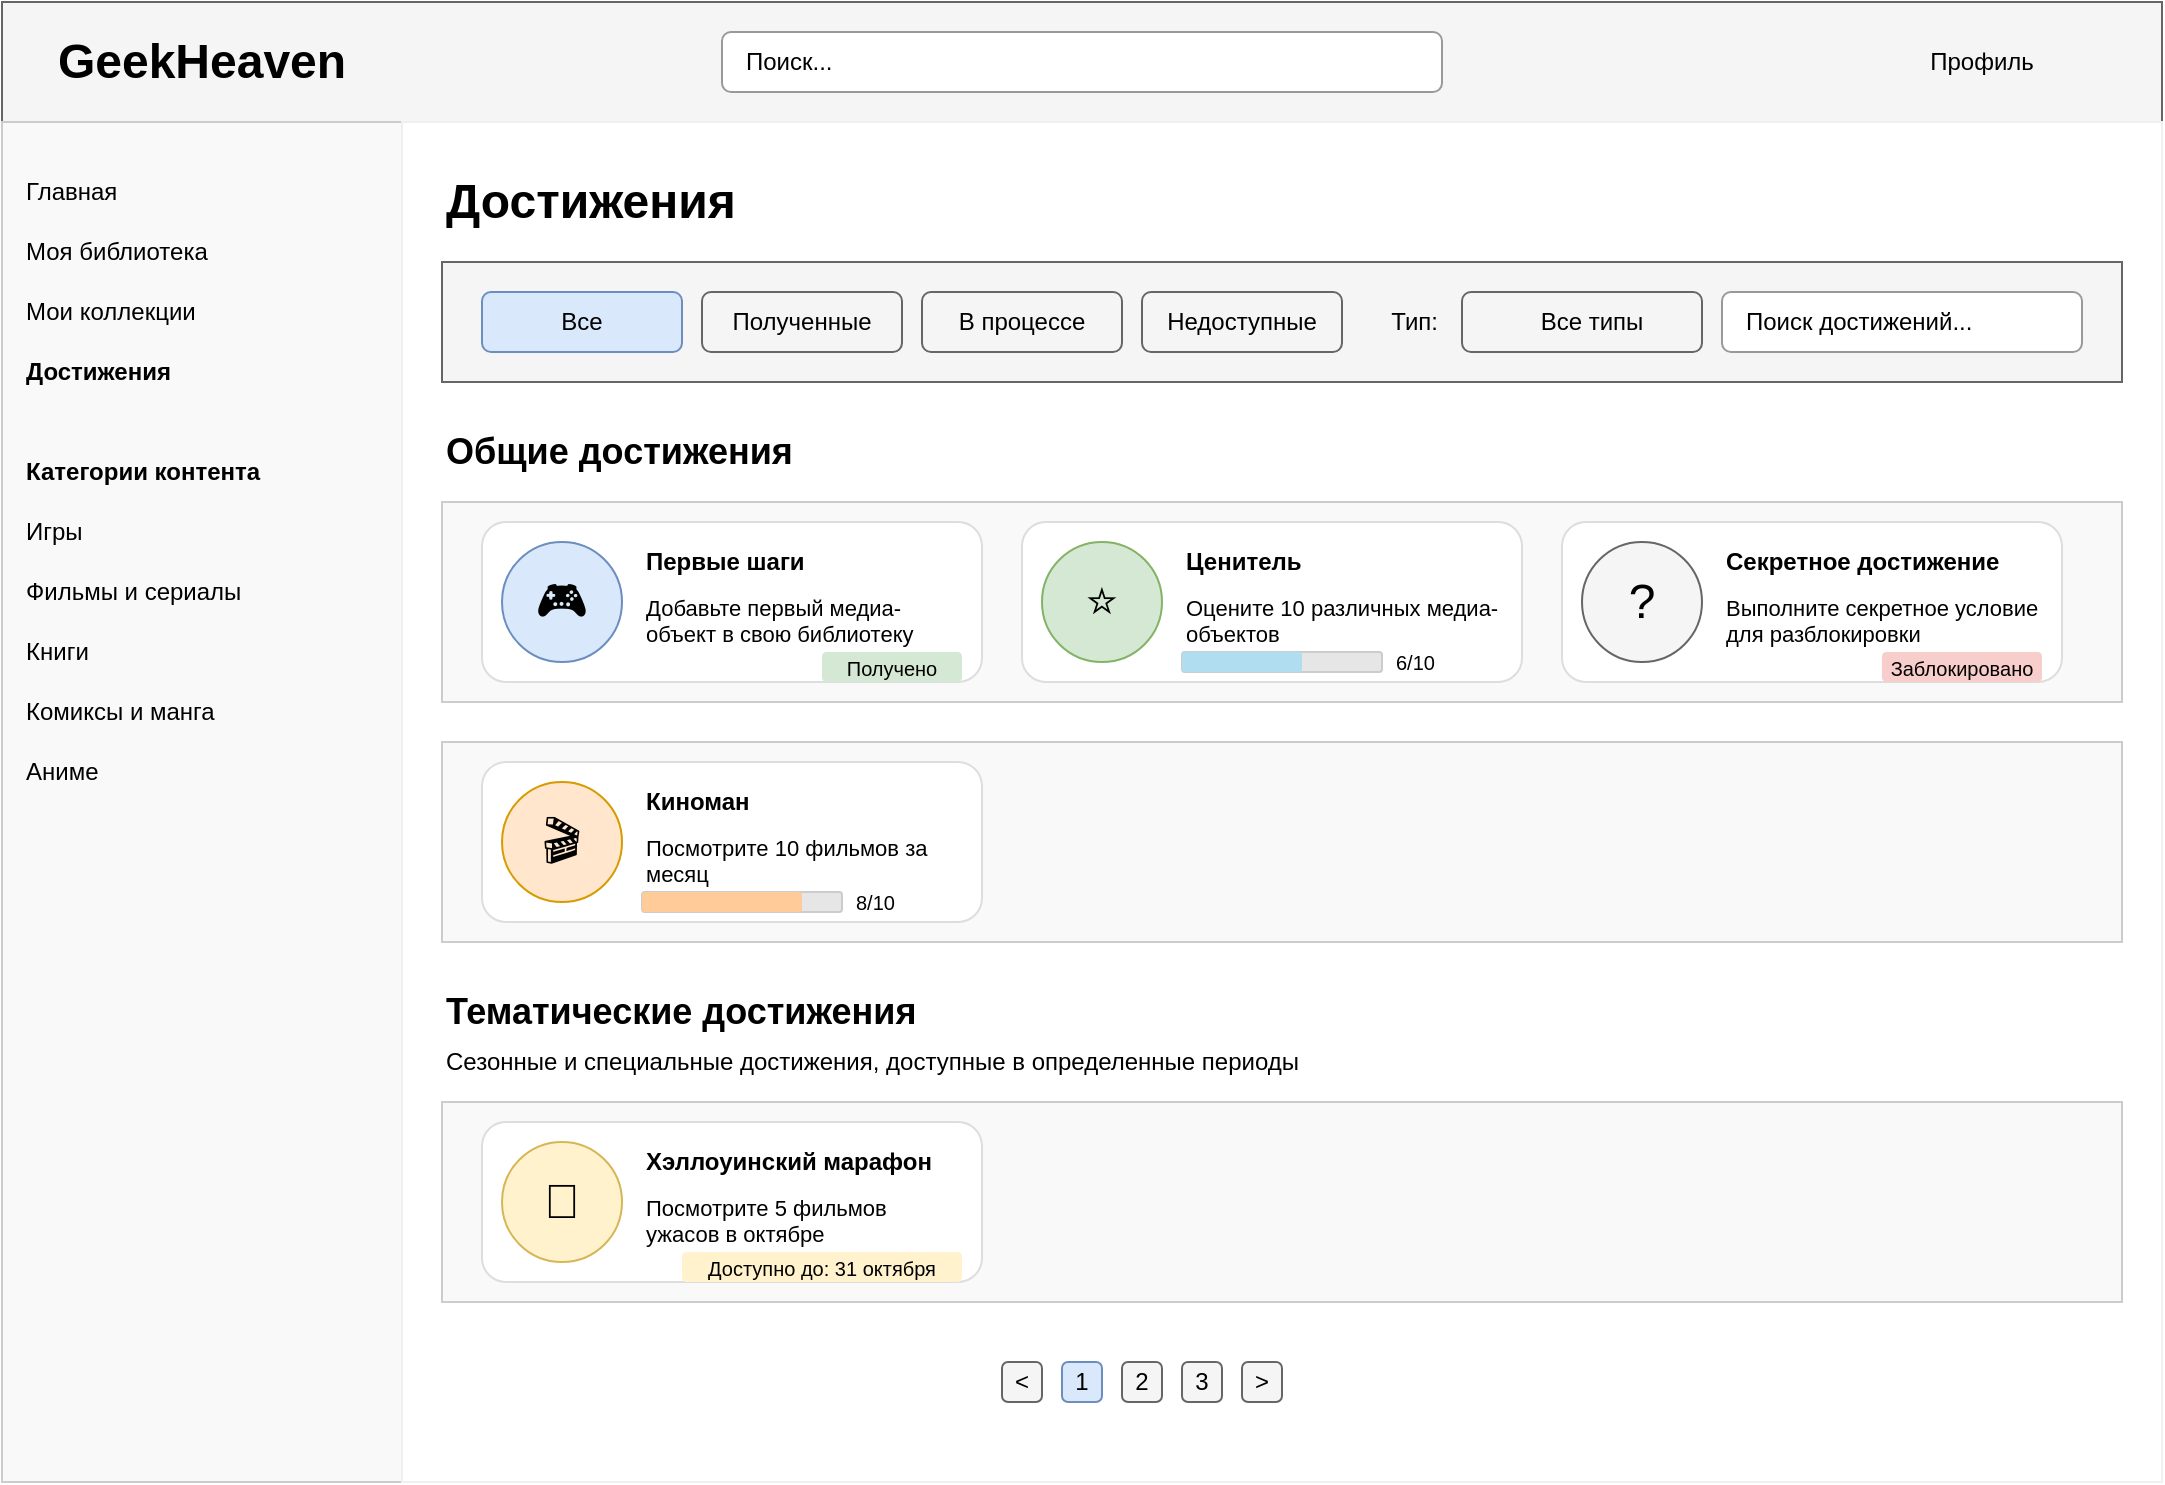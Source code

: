 <mxfile version="21.6.6">
  <diagram name="Страница достижений" id="achievements-page">
    <mxGraphModel dx="1422" dy="798" grid="1" gridSize="10" guides="1" tooltips="1" connect="1" arrows="1" fold="1" page="1" pageScale="1" pageWidth="1169" pageHeight="827" math="0" shadow="0">
      <root>
        <mxCell id="0" />
        <mxCell id="1" parent="0" />
        <mxCell id="header" value="" style="rounded=0;whiteSpace=wrap;html=1;fillColor=#f5f5f5;strokeColor=#666666;fontColor=#333333;" vertex="1" parent="1">
          <mxGeometry x="40" y="40" width="1080" height="60" as="geometry" />
        </mxCell>
        <mxCell id="logo" value="GeekHeaven" style="text;html=1;strokeColor=none;fillColor=none;align=center;verticalAlign=middle;whiteSpace=wrap;rounded=0;fontStyle=1;fontSize=24;" vertex="1" parent="1">
          <mxGeometry x="60" y="55" width="160" height="30" as="geometry" />
        </mxCell>
        <mxCell id="search" value="Поиск..." style="rounded=1;whiteSpace=wrap;html=1;align=left;spacingLeft=10;fillColor=#ffffff;strokeColor=#999999;" vertex="1" parent="1">
          <mxGeometry x="400" y="55" width="360" height="30" as="geometry" />
        </mxCell>
        <mxCell id="profile" value="Профиль" style="text;html=1;strokeColor=none;fillColor=none;align=center;verticalAlign=middle;whiteSpace=wrap;rounded=0;" vertex="1" parent="1">
          <mxGeometry x="1000" y="55" width="60" height="30" as="geometry" />
        </mxCell>
        <mxCell id="nav" value="" style="rounded=0;whiteSpace=wrap;html=1;fillColor=#f9f9f9;strokeColor=#cccccc;" vertex="1" parent="1">
          <mxGeometry x="40" y="100" width="200" height="680" as="geometry" />
        </mxCell>
        <mxCell id="nav_dashboard" value="Главная" style="text;html=1;strokeColor=none;fillColor=none;align=left;verticalAlign=middle;whiteSpace=wrap;rounded=0;spacingLeft=10;" vertex="1" parent="1">
          <mxGeometry x="40" y="120" width="200" height="30" as="geometry" />
        </mxCell>
        <mxCell id="nav_library" value="Моя библиотека" style="text;html=1;strokeColor=none;fillColor=none;align=left;verticalAlign=middle;whiteSpace=wrap;rounded=0;spacingLeft=10;" vertex="1" parent="1">
          <mxGeometry x="40" y="150" width="200" height="30" as="geometry" />
        </mxCell>
        <mxCell id="nav_collections" value="Мои коллекции" style="text;html=1;strokeColor=none;fillColor=none;align=left;verticalAlign=middle;whiteSpace=wrap;rounded=0;spacingLeft=10;" vertex="1" parent="1">
          <mxGeometry x="40" y="180" width="200" height="30" as="geometry" />
        </mxCell>
        <mxCell id="nav_achievements" value="Достижения" style="text;html=1;strokeColor=none;fillColor=none;align=left;verticalAlign=middle;whiteSpace=wrap;rounded=0;fontStyle=1;spacingLeft=10;" vertex="1" parent="1">
          <mxGeometry x="40" y="210" width="200" height="30" as="geometry" />
        </mxCell>
        <mxCell id="nav_categories" value="Категории контента" style="text;html=1;strokeColor=none;fillColor=none;align=left;verticalAlign=middle;whiteSpace=wrap;rounded=0;fontStyle=1;spacingLeft=10;" vertex="1" parent="1">
          <mxGeometry x="40" y="260" width="200" height="30" as="geometry" />
        </mxCell>
        <mxCell id="nav_games" value="Игры" style="text;html=1;strokeColor=none;fillColor=none;align=left;verticalAlign=middle;whiteSpace=wrap;rounded=0;spacingLeft=10;" vertex="1" parent="1">
          <mxGeometry x="40" y="290" width="200" height="30" as="geometry" />
        </mxCell>
        <mxCell id="nav_movies" value="Фильмы и сериалы" style="text;html=1;strokeColor=none;fillColor=none;align=left;verticalAlign=middle;whiteSpace=wrap;rounded=0;spacingLeft=10;" vertex="1" parent="1">
          <mxGeometry x="40" y="320" width="200" height="30" as="geometry" />
        </mxCell>
        <mxCell id="nav_books" value="Книги" style="text;html=1;strokeColor=none;fillColor=none;align=left;verticalAlign=middle;whiteSpace=wrap;rounded=0;spacingLeft=10;" vertex="1" parent="1">
          <mxGeometry x="40" y="350" width="200" height="30" as="geometry" />
        </mxCell>
        <mxCell id="nav_comics" value="Комиксы и манга" style="text;html=1;strokeColor=none;fillColor=none;align=left;verticalAlign=middle;whiteSpace=wrap;rounded=0;spacingLeft=10;" vertex="1" parent="1">
          <mxGeometry x="40" y="380" width="200" height="30" as="geometry" />
        </mxCell>
        <mxCell id="nav_anime" value="Аниме" style="text;html=1;strokeColor=none;fillColor=none;align=left;verticalAlign=middle;whiteSpace=wrap;rounded=0;spacingLeft=10;" vertex="1" parent="1">
          <mxGeometry x="40" y="410" width="200" height="30" as="geometry" />
        </mxCell>
        
        <mxCell id="content" value="" style="rounded=0;whiteSpace=wrap;html=1;fillColor=#ffffff;strokeColor=#f0f0f0;" vertex="1" parent="1">
          <mxGeometry x="240" y="100" width="880" height="680" as="geometry" />
        </mxCell>
        
        <mxCell id="achievement_page_title" value="Достижения" style="text;html=1;strokeColor=none;fillColor=none;align=left;verticalAlign=middle;whiteSpace=wrap;rounded=0;fontSize=24;fontStyle=1" vertex="1" parent="1">
          <mxGeometry x="260" y="120" width="300" height="40" as="geometry" />
        </mxCell>
        
        <mxCell id="achievement_filters" value="" style="rounded=0;whiteSpace=wrap;html=1;fillColor=#f5f5f5;strokeColor=#666666;" vertex="1" parent="1">
          <mxGeometry x="260" y="170" width="840" height="60" as="geometry" />
        </mxCell>
        
        <mxCell id="filter_all" value="Все" style="rounded=1;whiteSpace=wrap;html=1;fillColor=#dae8fc;strokeColor=#6c8ebf;" vertex="1" parent="1">
          <mxGeometry x="280" y="185" width="100" height="30" as="geometry" />
        </mxCell>
        
        <mxCell id="filter_obtained" value="Полученные" style="rounded=1;whiteSpace=wrap;html=1;fillColor=#f5f5f5;strokeColor=#666666;" vertex="1" parent="1">
          <mxGeometry x="390" y="185" width="100" height="30" as="geometry" />
        </mxCell>
        
        <mxCell id="filter_in_progress" value="В процессе" style="rounded=1;whiteSpace=wrap;html=1;fillColor=#f5f5f5;strokeColor=#666666;" vertex="1" parent="1">
          <mxGeometry x="500" y="185" width="100" height="30" as="geometry" />
        </mxCell>
        
        <mxCell id="filter_locked" value="Недоступные" style="rounded=1;whiteSpace=wrap;html=1;fillColor=#f5f5f5;strokeColor=#666666;" vertex="1" parent="1">
          <mxGeometry x="610" y="185" width="100" height="30" as="geometry" />
        </mxCell>
        
        <mxCell id="filter_type" value="Тип:" style="text;html=1;strokeColor=none;fillColor=none;align=right;verticalAlign=middle;whiteSpace=wrap;rounded=0;" vertex="1" parent="1">
          <mxGeometry x="720" y="185" width="40" height="30" as="geometry" />
        </mxCell>
        
        <mxCell id="filter_type_dropdown" value="Все типы" style="rounded=1;whiteSpace=wrap;html=1;align=center;spacingLeft=10;fillColor=#f5f5f5;strokeColor=#666666;" vertex="1" parent="1">
          <mxGeometry x="770" y="185" width="120" height="30" as="geometry" />
        </mxCell>
        
        <mxCell id="search_achievements" value="Поиск достижений..." style="rounded=1;whiteSpace=wrap;html=1;align=left;spacingLeft=10;fillColor=#ffffff;strokeColor=#999999;" vertex="1" parent="1">
          <mxGeometry x="900" y="185" width="180" height="30" as="geometry" />
        </mxCell>
        
        <!-- Секция общих достижений -->
        <mxCell id="common_achievements_title" value="Общие достижения" style="text;html=1;strokeColor=none;fillColor=none;align=left;verticalAlign=middle;whiteSpace=wrap;rounded=0;fontSize=18;fontStyle=1" vertex="1" parent="1">
          <mxGeometry x="260" y="250" width="300" height="30" as="geometry" />
        </mxCell>
        
        <!-- Ряд достижений 1 -->
        <mxCell id="achievement_row_1" value="" style="rounded=0;whiteSpace=wrap;html=1;fillColor=#f9f9f9;strokeColor=#cccccc;" vertex="1" parent="1">
          <mxGeometry x="260" y="290" width="840" height="100" as="geometry" />
        </mxCell>
        
        <!-- Достижение 1 -->
        <mxCell id="achievement_1" value="" style="rounded=1;whiteSpace=wrap;html=1;fillColor=#ffffff;strokeColor=#dddddd;" vertex="1" parent="1">
          <mxGeometry x="280" y="300" width="250" height="80" as="geometry" />
        </mxCell>
        
        <mxCell id="achievement_1_icon" value="" style="ellipse;whiteSpace=wrap;html=1;aspect=fixed;fillColor=#dae8fc;strokeColor=#6c8ebf;" vertex="1" parent="1">
          <mxGeometry x="290" y="310" width="60" height="60" as="geometry" />
        </mxCell>
        
        <mxCell id="achievement_1_emoji" value="🎮" style="text;html=1;strokeColor=none;fillColor=none;align=center;verticalAlign=middle;whiteSpace=wrap;rounded=0;fontSize=24;" vertex="1" parent="1">
          <mxGeometry x="290" y="325" width="60" height="30" as="geometry" />
        </mxCell>
        
        <mxCell id="achievement_1_name" value="Первые шаги" style="text;html=1;strokeColor=none;fillColor=none;align=left;verticalAlign=middle;whiteSpace=wrap;rounded=0;fontStyle=1" vertex="1" parent="1">
          <mxGeometry x="360" y="310" width="160" height="20" as="geometry" />
        </mxCell>
        
        <mxCell id="achievement_1_desc" value="Добавьте первый медиа-объект в свою библиотеку" style="text;html=1;strokeColor=none;fillColor=none;align=left;verticalAlign=top;whiteSpace=wrap;rounded=0;fontSize=11;" vertex="1" parent="1">
          <mxGeometry x="360" y="330" width="160" height="40" as="geometry" />
        </mxCell>
        
        <mxCell id="achievement_1_status" value="Получено" style="text;html=1;strokeColor=none;fillColor=#d5e8d4;align=center;verticalAlign=middle;whiteSpace=wrap;rounded=1;fontSize=10;" vertex="1" parent="1">
          <mxGeometry x="450" y="365" width="70" height="15" as="geometry" />
        </mxCell>
        
        <!-- Достижение 2 -->
        <mxCell id="achievement_2" value="" style="rounded=1;whiteSpace=wrap;html=1;fillColor=#ffffff;strokeColor=#dddddd;" vertex="1" parent="1">
          <mxGeometry x="550" y="300" width="250" height="80" as="geometry" />
        </mxCell>
        
        <mxCell id="achievement_2_icon" value="" style="ellipse;whiteSpace=wrap;html=1;aspect=fixed;fillColor=#d5e8d4;strokeColor=#82b366;" vertex="1" parent="1">
          <mxGeometry x="560" y="310" width="60" height="60" as="geometry" />
        </mxCell>
        
        <mxCell id="achievement_2_emoji" value="⭐" style="text;html=1;strokeColor=none;fillColor=none;align=center;verticalAlign=middle;whiteSpace=wrap;rounded=0;fontSize=24;" vertex="1" parent="1">
          <mxGeometry x="560" y="325" width="60" height="30" as="geometry" />
        </mxCell>
        
        <mxCell id="achievement_2_name" value="Ценитель" style="text;html=1;strokeColor=none;fillColor=none;align=left;verticalAlign=middle;whiteSpace=wrap;rounded=0;fontStyle=1" vertex="1" parent="1">
          <mxGeometry x="630" y="310" width="160" height="20" as="geometry" />
        </mxCell>
        
        <mxCell id="achievement_2_desc" value="Оцените 10 различных медиа-объектов" style="text;html=1;strokeColor=none;fillColor=none;align=left;verticalAlign=top;whiteSpace=wrap;rounded=0;fontSize=11;" vertex="1" parent="1">
          <mxGeometry x="630" y="330" width="160" height="40" as="geometry" />
        </mxCell>
        
        <mxCell id="achievement_2_progress" value="" style="rounded=1;whiteSpace=wrap;html=1;fillColor=#E6E6E6;strokeColor=#CCCCCC;" vertex="1" parent="1">
          <mxGeometry x="630" y="365" width="100" height="10" as="geometry" />
        </mxCell>
        
        <mxCell id="achievement_2_progress_fill" value="" style="rounded=1;whiteSpace=wrap;html=1;fillColor=#b1ddf0;strokeColor=none;" vertex="1" parent="1">
          <mxGeometry x="630" y="365" width="60" height="10" as="geometry" />
        </mxCell>
        
        <mxCell id="achievement_2_status" value="6/10" style="text;html=1;strokeColor=none;fillColor=none;align=left;verticalAlign=middle;whiteSpace=wrap;rounded=0;fontSize=10;" vertex="1" parent="1">
          <mxGeometry x="735" y="362" width="40" height="15" as="geometry" />
        </mxCell>
        
        <!-- Достижение 3 -->
        <mxCell id="achievement_3" value="" style="rounded=1;whiteSpace=wrap;html=1;fillColor=#ffffff;strokeColor=#dddddd;" vertex="1" parent="1">
          <mxGeometry x="820" y="300" width="250" height="80" as="geometry" />
        </mxCell>
        
        <mxCell id="achievement_3_icon" value="" style="ellipse;whiteSpace=wrap;html=1;aspect=fixed;fillColor=#f5f5f5;strokeColor=#666666;" vertex="1" parent="1">
          <mxGeometry x="830" y="310" width="60" height="60" as="geometry" />
        </mxCell>
        
        <mxCell id="achievement_3_emoji" value="?" style="text;html=1;strokeColor=none;fillColor=none;align=center;verticalAlign=middle;whiteSpace=wrap;rounded=0;fontSize=24;" vertex="1" parent="1">
          <mxGeometry x="830" y="325" width="60" height="30" as="geometry" />
        </mxCell>
        
        <mxCell id="achievement_3_name" value="Секретное достижение" style="text;html=1;strokeColor=none;fillColor=none;align=left;verticalAlign=middle;whiteSpace=wrap;rounded=0;fontStyle=1" vertex="1" parent="1">
          <mxGeometry x="900" y="310" width="160" height="20" as="geometry" />
        </mxCell>
        
        <mxCell id="achievement_3_desc" value="Выполните секретное условие для разблокировки" style="text;html=1;strokeColor=none;fillColor=none;align=left;verticalAlign=top;whiteSpace=wrap;rounded=0;fontSize=11;" vertex="1" parent="1">
          <mxGeometry x="900" y="330" width="160" height="40" as="geometry" />
        </mxCell>
        
        <mxCell id="achievement_3_status" value="Заблокировано" style="text;html=1;strokeColor=none;fillColor=#f8cecc;align=center;verticalAlign=middle;whiteSpace=wrap;rounded=1;fontSize=10;" vertex="1" parent="1">
          <mxGeometry x="980" y="365" width="80" height="15" as="geometry" />
        </mxCell>
        
        <!-- Ряд достижений 2 -->
        <mxCell id="achievement_row_2" value="" style="rounded=0;whiteSpace=wrap;html=1;fillColor=#f9f9f9;strokeColor=#cccccc;" vertex="1" parent="1">
          <mxGeometry x="260" y="410" width="840" height="100" as="geometry" />
        </mxCell>
        
        <!-- Достижение 4 -->
        <mxCell id="achievement_4" value="" style="rounded=1;whiteSpace=wrap;html=1;fillColor=#ffffff;strokeColor=#dddddd;" vertex="1" parent="1">
          <mxGeometry x="280" y="420" width="250" height="80" as="geometry" />
        </mxCell>
        
        <mxCell id="achievement_4_icon" value="" style="ellipse;whiteSpace=wrap;html=1;aspect=fixed;fillColor=#ffe6cc;strokeColor=#d79b00;" vertex="1" parent="1">
          <mxGeometry x="290" y="430" width="60" height="60" as="geometry" />
        </mxCell>
        
        <mxCell id="achievement_4_emoji" value="🎬" style="text;html=1;strokeColor=none;fillColor=none;align=center;verticalAlign=middle;whiteSpace=wrap;rounded=0;fontSize=24;" vertex="1" parent="1">
          <mxGeometry x="290" y="445" width="60" height="30" as="geometry" />
        </mxCell>
        
        <mxCell id="achievement_4_name" value="Киноман" style="text;html=1;strokeColor=none;fillColor=none;align=left;verticalAlign=middle;whiteSpace=wrap;rounded=0;fontStyle=1" vertex="1" parent="1">
          <mxGeometry x="360" y="430" width="160" height="20" as="geometry" />
        </mxCell>
        
        <mxCell id="achievement_4_desc" value="Посмотрите 10 фильмов за месяц" style="text;html=1;strokeColor=none;fillColor=none;align=left;verticalAlign=top;whiteSpace=wrap;rounded=0;fontSize=11;" vertex="1" parent="1">
          <mxGeometry x="360" y="450" width="160" height="40" as="geometry" />
        </mxCell>
        
        <mxCell id="achievement_4_progress" value="" style="rounded=1;whiteSpace=wrap;html=1;fillColor=#E6E6E6;strokeColor=#CCCCCC;" vertex="1" parent="1">
          <mxGeometry x="360" y="485" width="100" height="10" as="geometry" />
        </mxCell>
        
        <mxCell id="achievement_4_progress_fill" value="" style="rounded=1;whiteSpace=wrap;html=1;fillColor=#ffcc99;strokeColor=none;" vertex="1" parent="1">
          <mxGeometry x="360" y="485" width="80" height="10" as="geometry" />
        </mxCell>
        
        <mxCell id="achievement_4_status" value="8/10" style="text;html=1;strokeColor=none;fillColor=none;align=left;verticalAlign=middle;whiteSpace=wrap;rounded=0;fontSize=10;" vertex="1" parent="1">
          <mxGeometry x="465" y="482" width="40" height="15" as="geometry" />
        </mxCell>
        
        <!-- Продолжение с другими достижениями -->
        
        <!-- Секция тематических достижений -->
        <mxCell id="themed_achievements_title" value="Тематические достижения" style="text;html=1;strokeColor=none;fillColor=none;align=left;verticalAlign=middle;whiteSpace=wrap;rounded=0;fontSize=18;fontStyle=1" vertex="1" parent="1">
          <mxGeometry x="260" y="530" width="300" height="30" as="geometry" />
        </mxCell>
        
        <mxCell id="themed_achievements_desc" value="Сезонные и специальные достижения, доступные в определенные периоды" style="text;html=1;strokeColor=none;fillColor=none;align=left;verticalAlign=middle;whiteSpace=wrap;rounded=0;fontSize=12;" vertex="1" parent="1">
          <mxGeometry x="260" y="560" width="600" height="20" as="geometry" />
        </mxCell>
        
        <!-- Ряд тематических достижений -->
        <mxCell id="themed_row" value="" style="rounded=0;whiteSpace=wrap;html=1;fillColor=#f9f9f9;strokeColor=#cccccc;" vertex="1" parent="1">
          <mxGeometry x="260" y="590" width="840" height="100" as="geometry" />
        </mxCell>
        
        <!-- Достижение тематическое 1 -->
        <mxCell id="themed_1" value="" style="rounded=1;whiteSpace=wrap;html=1;fillColor=#ffffff;strokeColor=#dddddd;" vertex="1" parent="1">
          <mxGeometry x="280" y="600" width="250" height="80" as="geometry" />
        </mxCell>
        
        <mxCell id="themed_1_icon" value="" style="ellipse;whiteSpace=wrap;html=1;aspect=fixed;fillColor=#fff2cc;strokeColor=#d6b656;" vertex="1" parent="1">
          <mxGeometry x="290" y="610" width="60" height="60" as="geometry" />
        </mxCell>
        
        <mxCell id="themed_1_emoji" value="🎃" style="text;html=1;strokeColor=none;fillColor=none;align=center;verticalAlign=middle;whiteSpace=wrap;rounded=0;fontSize=24;" vertex="1" parent="1">
          <mxGeometry x="290" y="625" width="60" height="30" as="geometry" />
        </mxCell>
        
        <mxCell id="themed_1_name" value="Хэллоуинский марафон" style="text;html=1;strokeColor=none;fillColor=none;align=left;verticalAlign=middle;whiteSpace=wrap;rounded=0;fontStyle=1" vertex="1" parent="1">
          <mxGeometry x="360" y="610" width="160" height="20" as="geometry" />
        </mxCell>
        
        <mxCell id="themed_1_desc" value="Посмотрите 5 фильмов ужасов в октябре" style="text;html=1;strokeColor=none;fillColor=none;align=left;verticalAlign=top;whiteSpace=wrap;rounded=0;fontSize=11;" vertex="1" parent="1">
          <mxGeometry x="360" y="630" width="160" height="40" as="geometry" />
        </mxCell>
        
        <mxCell id="themed_1_limited" value="Доступно до: 31 октября" style="text;html=1;strokeColor=none;fillColor=#fff2cc;align=center;verticalAlign=middle;whiteSpace=wrap;rounded=1;fontSize=10;" vertex="1" parent="1">
          <mxGeometry x="380" y="665" width="140" height="15" as="geometry" />
        </mxCell>
        
        <!-- Пагинация -->
        <mxCell id="pagination" value="" style="rounded=0;whiteSpace=wrap;html=1;fillColor=#ffffff;strokeColor=none;" vertex="1" parent="1">
          <mxGeometry x="260" y="710" width="840" height="40" as="geometry" />
        </mxCell>
        
        <mxCell id="page_prev" value="&lt;" style="rounded=1;whiteSpace=wrap;html=1;fillColor=#f5f5f5;strokeColor=#666666;" vertex="1" parent="1">
          <mxGeometry x="540" y="720" width="20" height="20" as="geometry" />
        </mxCell>
        
        <mxCell id="page_1" value="1" style="rounded=1;whiteSpace=wrap;html=1;fillColor=#dae8fc;strokeColor=#6c8ebf;" vertex="1" parent="1">
          <mxGeometry x="570" y="720" width="20" height="20" as="geometry" />
        </mxCell>
        
        <mxCell id="page_2" value="2" style="rounded=1;whiteSpace=wrap;html=1;fillColor=#f5f5f5;strokeColor=#666666;" vertex="1" parent="1">
          <mxGeometry x="600" y="720" width="20" height="20" as="geometry" />
        </mxCell>
        
        <mxCell id="page_3" value="3" style="rounded=1;whiteSpace=wrap;html=1;fillColor=#f5f5f5;strokeColor=#666666;" vertex="1" parent="1">
          <mxGeometry x="630" y="720" width="20" height="20" as="geometry" />
        </mxCell>
        
        <mxCell id="page_next" value=">" style="rounded=1;whiteSpace=wrap;html=1;fillColor=#f5f5f5;strokeColor=#666666;" vertex="1" parent="1">
          <mxGeometry x="660" y="720" width="20" height="20" as="geometry" />
        </mxCell>
      </root>
    </mxGraphModel>
  </diagram>
</mxfile>